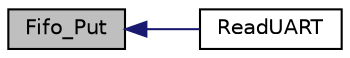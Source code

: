 digraph "Fifo_Put"
{
  edge [fontname="Helvetica",fontsize="10",labelfontname="Helvetica",labelfontsize="10"];
  node [fontname="Helvetica",fontsize="10",shape=record];
  rankdir="LR";
  Node620 [label="Fifo_Put",height=0.2,width=0.4,color="black", fillcolor="grey75", style="filled", fontcolor="black"];
  Node620 -> Node621 [dir="back",color="midnightblue",fontsize="10",style="solid",fontname="Helvetica"];
  Node621 [label="ReadUART",height=0.2,width=0.4,color="black", fillcolor="white", style="filled",URL="$inszt___u_a_r_t_8c.html#a2961ac14c60d8731e0c9761ab23fa39b"];
}
